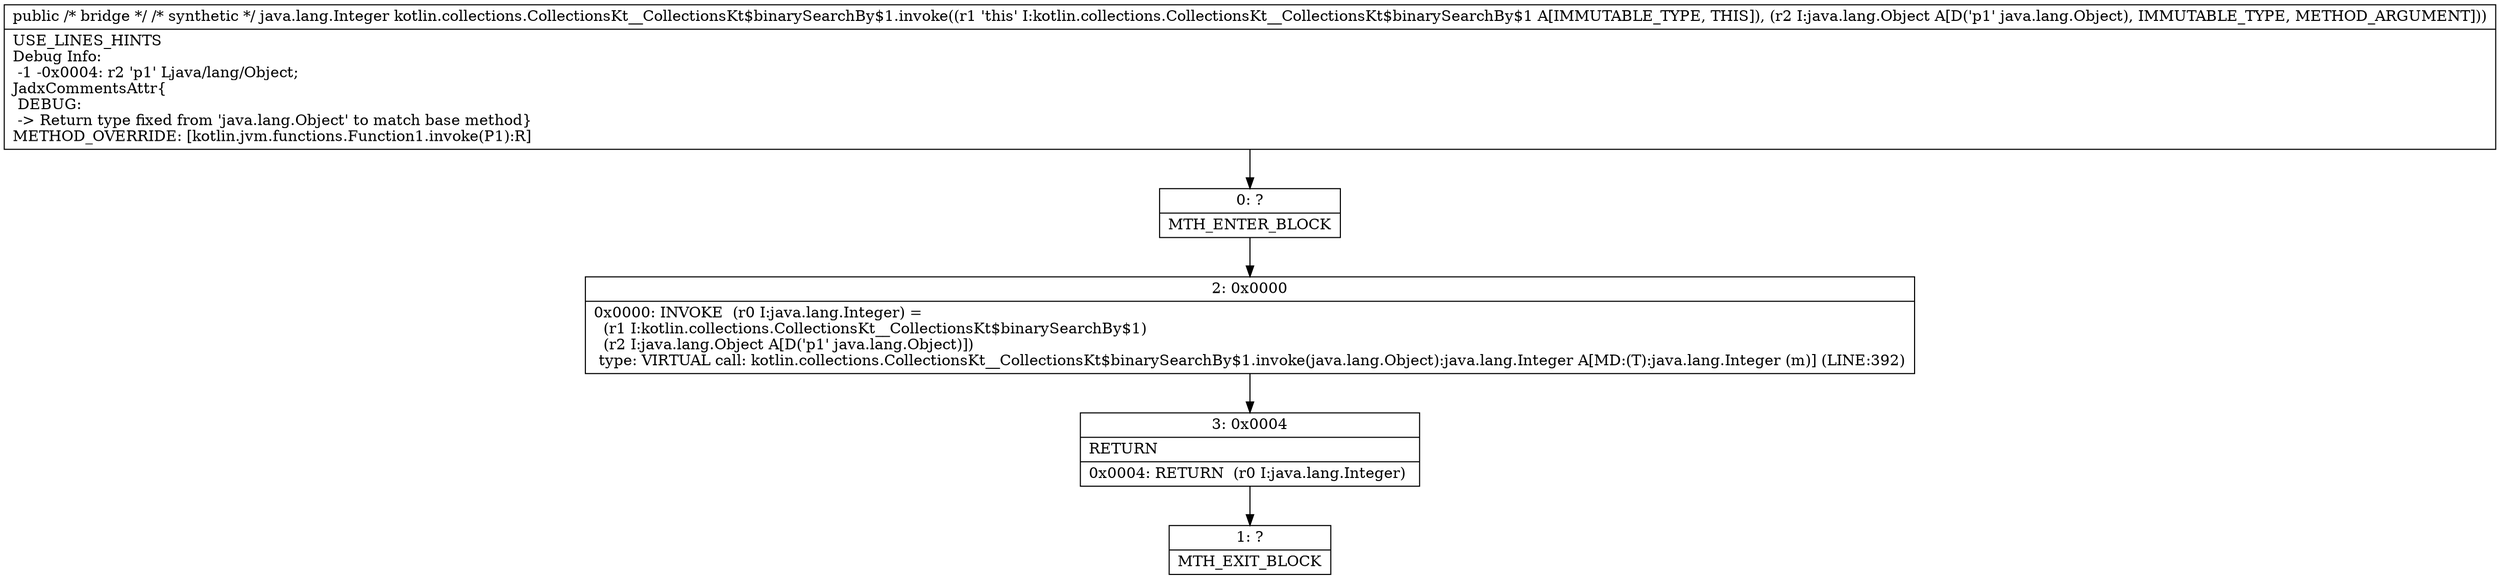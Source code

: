 digraph "CFG forkotlin.collections.CollectionsKt__CollectionsKt$binarySearchBy$1.invoke(Ljava\/lang\/Object;)Ljava\/lang\/Object;" {
Node_0 [shape=record,label="{0\:\ ?|MTH_ENTER_BLOCK\l}"];
Node_2 [shape=record,label="{2\:\ 0x0000|0x0000: INVOKE  (r0 I:java.lang.Integer) = \l  (r1 I:kotlin.collections.CollectionsKt__CollectionsKt$binarySearchBy$1)\l  (r2 I:java.lang.Object A[D('p1' java.lang.Object)])\l type: VIRTUAL call: kotlin.collections.CollectionsKt__CollectionsKt$binarySearchBy$1.invoke(java.lang.Object):java.lang.Integer A[MD:(T):java.lang.Integer (m)] (LINE:392)\l}"];
Node_3 [shape=record,label="{3\:\ 0x0004|RETURN\l|0x0004: RETURN  (r0 I:java.lang.Integer) \l}"];
Node_1 [shape=record,label="{1\:\ ?|MTH_EXIT_BLOCK\l}"];
MethodNode[shape=record,label="{public \/* bridge *\/ \/* synthetic *\/ java.lang.Integer kotlin.collections.CollectionsKt__CollectionsKt$binarySearchBy$1.invoke((r1 'this' I:kotlin.collections.CollectionsKt__CollectionsKt$binarySearchBy$1 A[IMMUTABLE_TYPE, THIS]), (r2 I:java.lang.Object A[D('p1' java.lang.Object), IMMUTABLE_TYPE, METHOD_ARGUMENT]))  | USE_LINES_HINTS\lDebug Info:\l  \-1 \-0x0004: r2 'p1' Ljava\/lang\/Object;\lJadxCommentsAttr\{\l DEBUG: \l \-\> Return type fixed from 'java.lang.Object' to match base method\}\lMETHOD_OVERRIDE: [kotlin.jvm.functions.Function1.invoke(P1):R]\l}"];
MethodNode -> Node_0;Node_0 -> Node_2;
Node_2 -> Node_3;
Node_3 -> Node_1;
}

